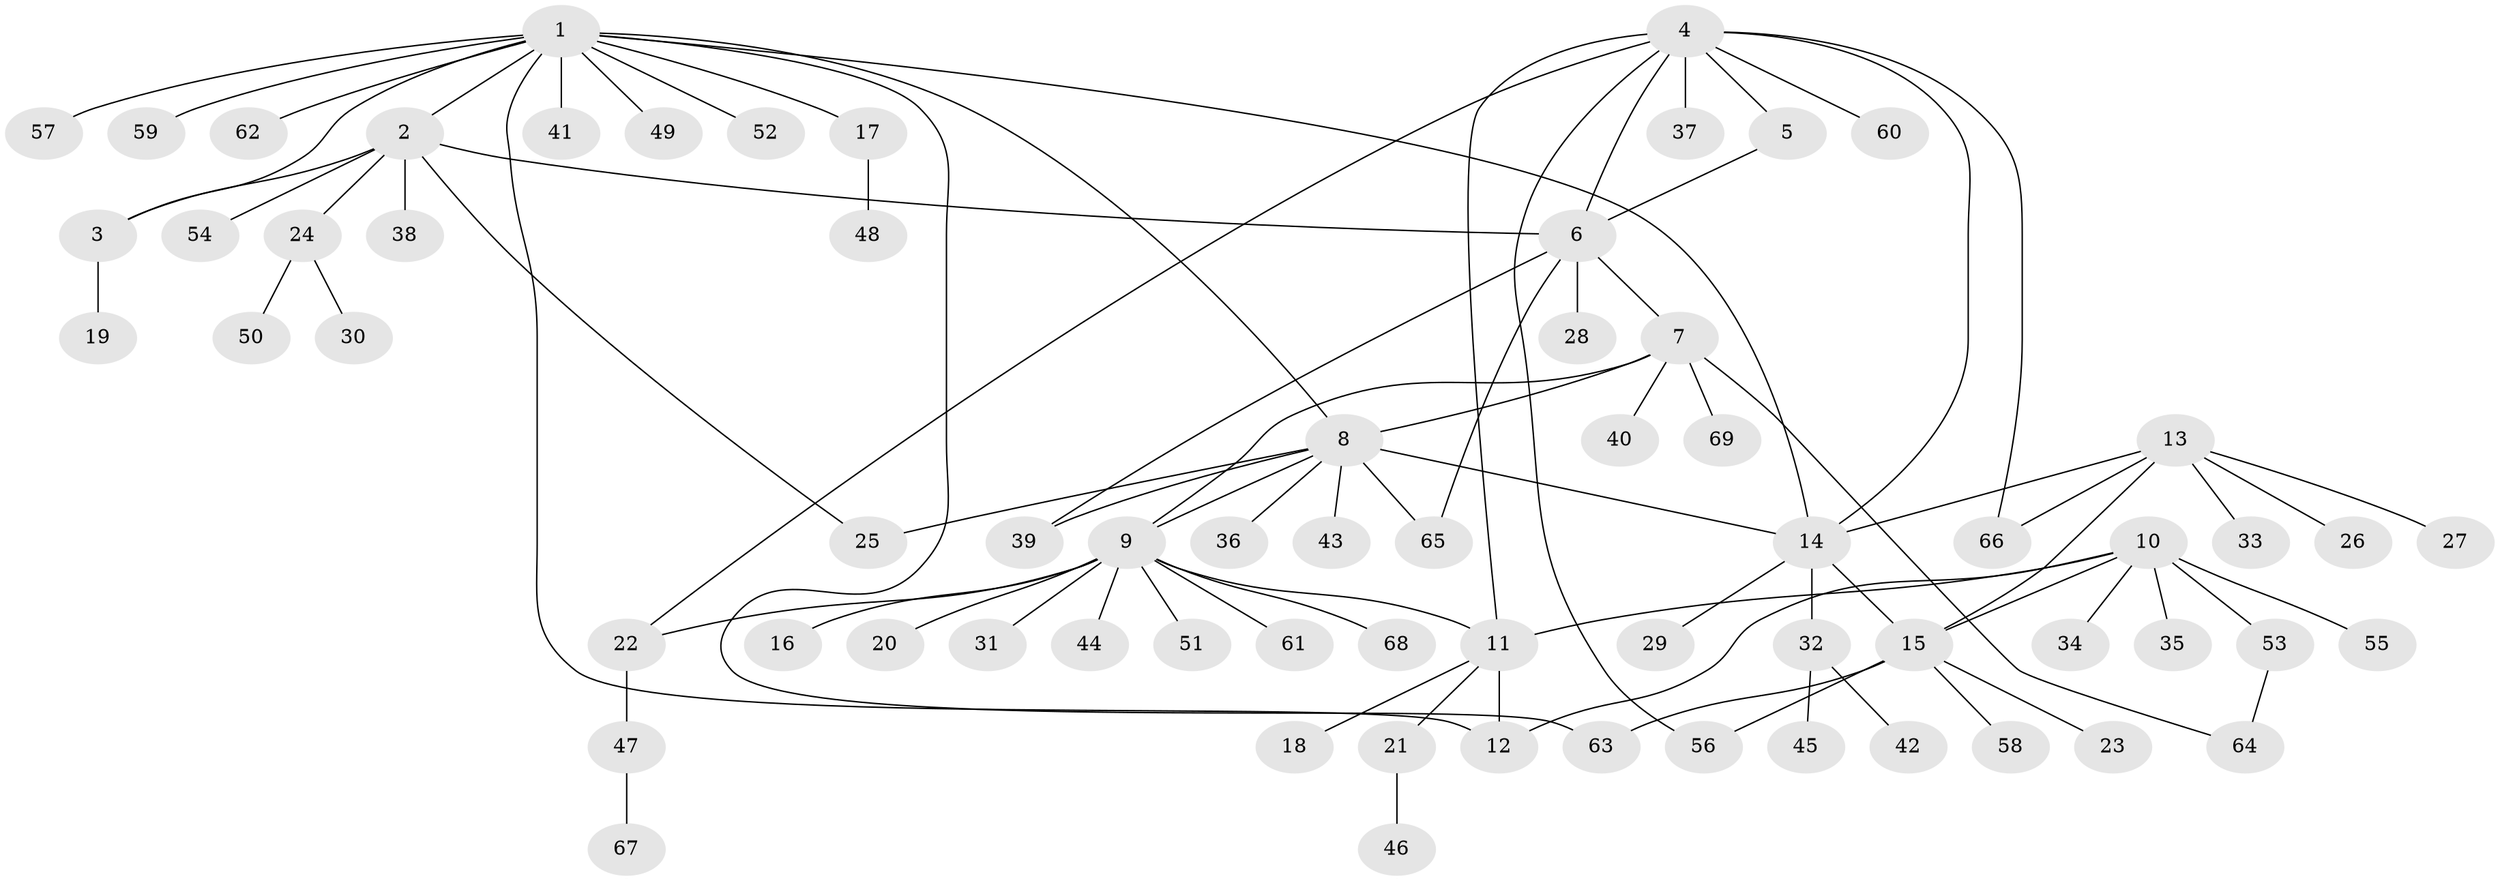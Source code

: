 // coarse degree distribution, {8: 0.05, 2: 0.05, 11: 0.05, 3: 0.05, 5: 0.05, 1: 0.75}
// Generated by graph-tools (version 1.1) at 2025/19/03/04/25 18:19:40]
// undirected, 69 vertices, 87 edges
graph export_dot {
graph [start="1"]
  node [color=gray90,style=filled];
  1;
  2;
  3;
  4;
  5;
  6;
  7;
  8;
  9;
  10;
  11;
  12;
  13;
  14;
  15;
  16;
  17;
  18;
  19;
  20;
  21;
  22;
  23;
  24;
  25;
  26;
  27;
  28;
  29;
  30;
  31;
  32;
  33;
  34;
  35;
  36;
  37;
  38;
  39;
  40;
  41;
  42;
  43;
  44;
  45;
  46;
  47;
  48;
  49;
  50;
  51;
  52;
  53;
  54;
  55;
  56;
  57;
  58;
  59;
  60;
  61;
  62;
  63;
  64;
  65;
  66;
  67;
  68;
  69;
  1 -- 2;
  1 -- 3;
  1 -- 8;
  1 -- 12;
  1 -- 14;
  1 -- 17;
  1 -- 41;
  1 -- 49;
  1 -- 52;
  1 -- 57;
  1 -- 59;
  1 -- 62;
  1 -- 63;
  2 -- 3;
  2 -- 6;
  2 -- 24;
  2 -- 25;
  2 -- 38;
  2 -- 54;
  3 -- 19;
  4 -- 5;
  4 -- 6;
  4 -- 11;
  4 -- 14;
  4 -- 22;
  4 -- 37;
  4 -- 56;
  4 -- 60;
  4 -- 66;
  5 -- 6;
  6 -- 7;
  6 -- 28;
  6 -- 39;
  6 -- 65;
  7 -- 8;
  7 -- 9;
  7 -- 40;
  7 -- 64;
  7 -- 69;
  8 -- 9;
  8 -- 14;
  8 -- 25;
  8 -- 36;
  8 -- 39;
  8 -- 43;
  8 -- 65;
  9 -- 11;
  9 -- 16;
  9 -- 20;
  9 -- 22;
  9 -- 31;
  9 -- 44;
  9 -- 51;
  9 -- 61;
  9 -- 68;
  10 -- 11;
  10 -- 12;
  10 -- 15;
  10 -- 34;
  10 -- 35;
  10 -- 53;
  10 -- 55;
  11 -- 12;
  11 -- 18;
  11 -- 21;
  13 -- 14;
  13 -- 15;
  13 -- 26;
  13 -- 27;
  13 -- 33;
  13 -- 66;
  14 -- 15;
  14 -- 29;
  14 -- 32;
  15 -- 23;
  15 -- 56;
  15 -- 58;
  15 -- 63;
  17 -- 48;
  21 -- 46;
  22 -- 47;
  24 -- 30;
  24 -- 50;
  32 -- 42;
  32 -- 45;
  47 -- 67;
  53 -- 64;
}
